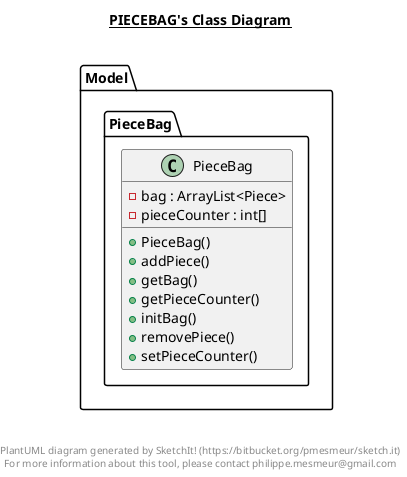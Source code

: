 @startuml

title __PIECEBAG's Class Diagram__\n

  namespace Model.PieceBag {
    class Model.PieceBag.PieceBag {
        - bag : ArrayList<Piece>
        - pieceCounter : int[]
        + PieceBag()
        + addPiece()
        + getBag()
        + getPieceCounter()
        + initBag()
        + removePiece()
        + setPieceCounter()
    }
  }
  



right footer


PlantUML diagram generated by SketchIt! (https://bitbucket.org/pmesmeur/sketch.it)
For more information about this tool, please contact philippe.mesmeur@gmail.com
endfooter

@enduml
